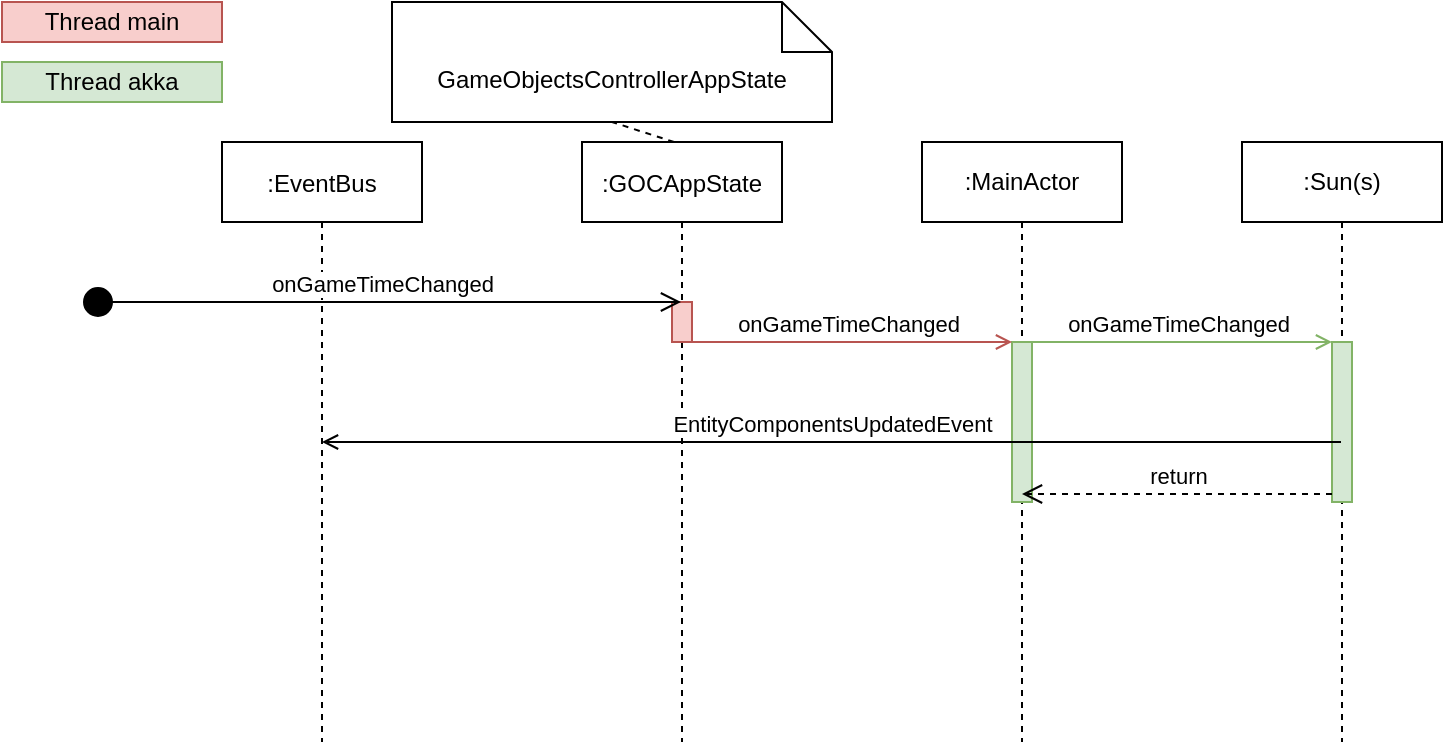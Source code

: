 <mxfile version="13.11.0" type="github">
  <diagram id="kgpKYQtTHZ0yAKxKKP6v" name="Page-1">
    <mxGraphModel dx="1216" dy="767" grid="1" gridSize="10" guides="1" tooltips="1" connect="1" arrows="1" fold="1" page="1" pageScale="1" pageWidth="850" pageHeight="1100" math="0" shadow="0">
      <root>
        <mxCell id="0" />
        <mxCell id="1" parent="0" />
        <mxCell id="3nuBFxr9cyL0pnOWT2aG-1" value=":EventBus" style="shape=umlLifeline;perimeter=lifelinePerimeter;container=1;collapsible=0;recursiveResize=0;rounded=0;shadow=0;strokeWidth=1;" parent="1" vertex="1">
          <mxGeometry x="120" y="80" width="100" height="300" as="geometry" />
        </mxCell>
        <mxCell id="3nuBFxr9cyL0pnOWT2aG-5" value=":GOCAppState" style="shape=umlLifeline;perimeter=lifelinePerimeter;container=1;collapsible=0;recursiveResize=0;rounded=0;shadow=0;strokeWidth=1;" parent="1" vertex="1">
          <mxGeometry x="300" y="80" width="100" height="300" as="geometry" />
        </mxCell>
        <mxCell id="LYdEODrt58u0WGklzIhA-5" value="" style="html=1;points=[];perimeter=orthogonalPerimeter;fillColor=#f8cecc;strokeColor=#b85450;" parent="3nuBFxr9cyL0pnOWT2aG-5" vertex="1">
          <mxGeometry x="45" y="80" width="10" height="20" as="geometry" />
        </mxCell>
        <mxCell id="LYdEODrt58u0WGklzIhA-1" value="GameObjectsControllerAppState" style="shape=note2;boundedLbl=1;whiteSpace=wrap;html=1;size=25;verticalAlign=top;align=center;" parent="1" vertex="1">
          <mxGeometry x="205" y="10" width="220" height="60" as="geometry" />
        </mxCell>
        <mxCell id="LYdEODrt58u0WGklzIhA-3" value="" style="endArrow=none;dashed=1;html=1;entryX=0.5;entryY=1;entryDx=0;entryDy=0;entryPerimeter=0;exitX=0.46;exitY=0;exitDx=0;exitDy=0;exitPerimeter=0;" parent="1" source="3nuBFxr9cyL0pnOWT2aG-5" target="LYdEODrt58u0WGklzIhA-1" edge="1">
          <mxGeometry width="50" height="50" relative="1" as="geometry">
            <mxPoint x="400" y="400" as="sourcePoint" />
            <mxPoint x="450" y="350" as="targetPoint" />
          </mxGeometry>
        </mxCell>
        <mxCell id="LYdEODrt58u0WGklzIhA-4" value="onGameTimeChanged" style="html=1;verticalAlign=bottom;startArrow=circle;startFill=1;endArrow=open;startSize=6;endSize=8;" parent="1" target="3nuBFxr9cyL0pnOWT2aG-5" edge="1">
          <mxGeometry width="80" relative="1" as="geometry">
            <mxPoint x="50" y="160" as="sourcePoint" />
            <mxPoint x="130" y="160" as="targetPoint" />
          </mxGeometry>
        </mxCell>
        <mxCell id="LYdEODrt58u0WGklzIhA-6" value=":MainActor" style="shape=umlLifeline;perimeter=lifelinePerimeter;whiteSpace=wrap;html=1;container=1;collapsible=0;recursiveResize=0;outlineConnect=0;" parent="1" vertex="1">
          <mxGeometry x="470" y="80" width="100" height="300" as="geometry" />
        </mxCell>
        <mxCell id="LYdEODrt58u0WGklzIhA-7" value="" style="html=1;points=[];perimeter=orthogonalPerimeter;fillColor=#d5e8d4;strokeColor=#82b366;" parent="LYdEODrt58u0WGklzIhA-6" vertex="1">
          <mxGeometry x="45" y="100" width="10" height="80" as="geometry" />
        </mxCell>
        <mxCell id="LYdEODrt58u0WGklzIhA-8" value="onGameTimeChanged" style="html=1;verticalAlign=bottom;endArrow=open;entryX=0;entryY=0;endFill=0;fillColor=#f8cecc;strokeColor=#b85450;" parent="1" source="3nuBFxr9cyL0pnOWT2aG-5" target="LYdEODrt58u0WGklzIhA-7" edge="1">
          <mxGeometry relative="1" as="geometry">
            <mxPoint x="310" y="340" as="sourcePoint" />
          </mxGeometry>
        </mxCell>
        <mxCell id="LYdEODrt58u0WGklzIhA-10" value=":Sun(s)" style="shape=umlLifeline;perimeter=lifelinePerimeter;whiteSpace=wrap;html=1;container=1;collapsible=0;recursiveResize=0;outlineConnect=0;rounded=0;glass=0;sketch=0;shadow=0;perimeterSpacing=0;" parent="1" vertex="1">
          <mxGeometry x="630" y="80" width="100" height="300" as="geometry" />
        </mxCell>
        <mxCell id="LYdEODrt58u0WGklzIhA-11" value="" style="html=1;points=[];perimeter=orthogonalPerimeter;fillColor=#d5e8d4;strokeColor=#82b366;" parent="LYdEODrt58u0WGklzIhA-10" vertex="1">
          <mxGeometry x="45" y="100" width="10" height="80" as="geometry" />
        </mxCell>
        <mxCell id="LYdEODrt58u0WGklzIhA-12" value="onGameTimeChanged" style="html=1;verticalAlign=bottom;endArrow=open;entryX=0;entryY=0;endFill=0;fillColor=#d5e8d4;strokeColor=#82b366;" parent="1" source="LYdEODrt58u0WGklzIhA-6" target="LYdEODrt58u0WGklzIhA-11" edge="1">
          <mxGeometry relative="1" as="geometry">
            <mxPoint x="590" y="180" as="sourcePoint" />
          </mxGeometry>
        </mxCell>
        <mxCell id="LYdEODrt58u0WGklzIhA-13" value="return" style="html=1;verticalAlign=bottom;endArrow=open;dashed=1;endSize=8;exitX=0;exitY=0.95;" parent="1" source="LYdEODrt58u0WGklzIhA-11" target="LYdEODrt58u0WGklzIhA-6" edge="1">
          <mxGeometry relative="1" as="geometry">
            <mxPoint x="590" y="256" as="targetPoint" />
          </mxGeometry>
        </mxCell>
        <mxCell id="LYdEODrt58u0WGklzIhA-14" value="EntityComponentsUpdatedEvent" style="html=1;verticalAlign=bottom;endArrow=open;endFill=0;" parent="1" source="LYdEODrt58u0WGklzIhA-10" target="3nuBFxr9cyL0pnOWT2aG-1" edge="1">
          <mxGeometry width="80" relative="1" as="geometry">
            <mxPoint x="380" y="380" as="sourcePoint" />
            <mxPoint x="460" y="380" as="targetPoint" />
          </mxGeometry>
        </mxCell>
        <mxCell id="JisVLy-lTvaLgBprHCOG-1" value="Thread main" style="rounded=0;whiteSpace=wrap;html=1;fillColor=#f8cecc;strokeColor=#b85450;" vertex="1" parent="1">
          <mxGeometry x="10" y="10" width="110" height="20" as="geometry" />
        </mxCell>
        <mxCell id="JisVLy-lTvaLgBprHCOG-2" value="Thread akka" style="rounded=0;whiteSpace=wrap;html=1;fillColor=#d5e8d4;strokeColor=#82b366;" vertex="1" parent="1">
          <mxGeometry x="10" y="40" width="110" height="20" as="geometry" />
        </mxCell>
      </root>
    </mxGraphModel>
  </diagram>
</mxfile>

